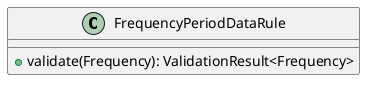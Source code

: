 @startuml

    class FrequencyPeriodDataRule [[FrequencyPeriodDataRule.html]] {
        +validate(Frequency): ValidationResult<Frequency>
    }

@enduml
